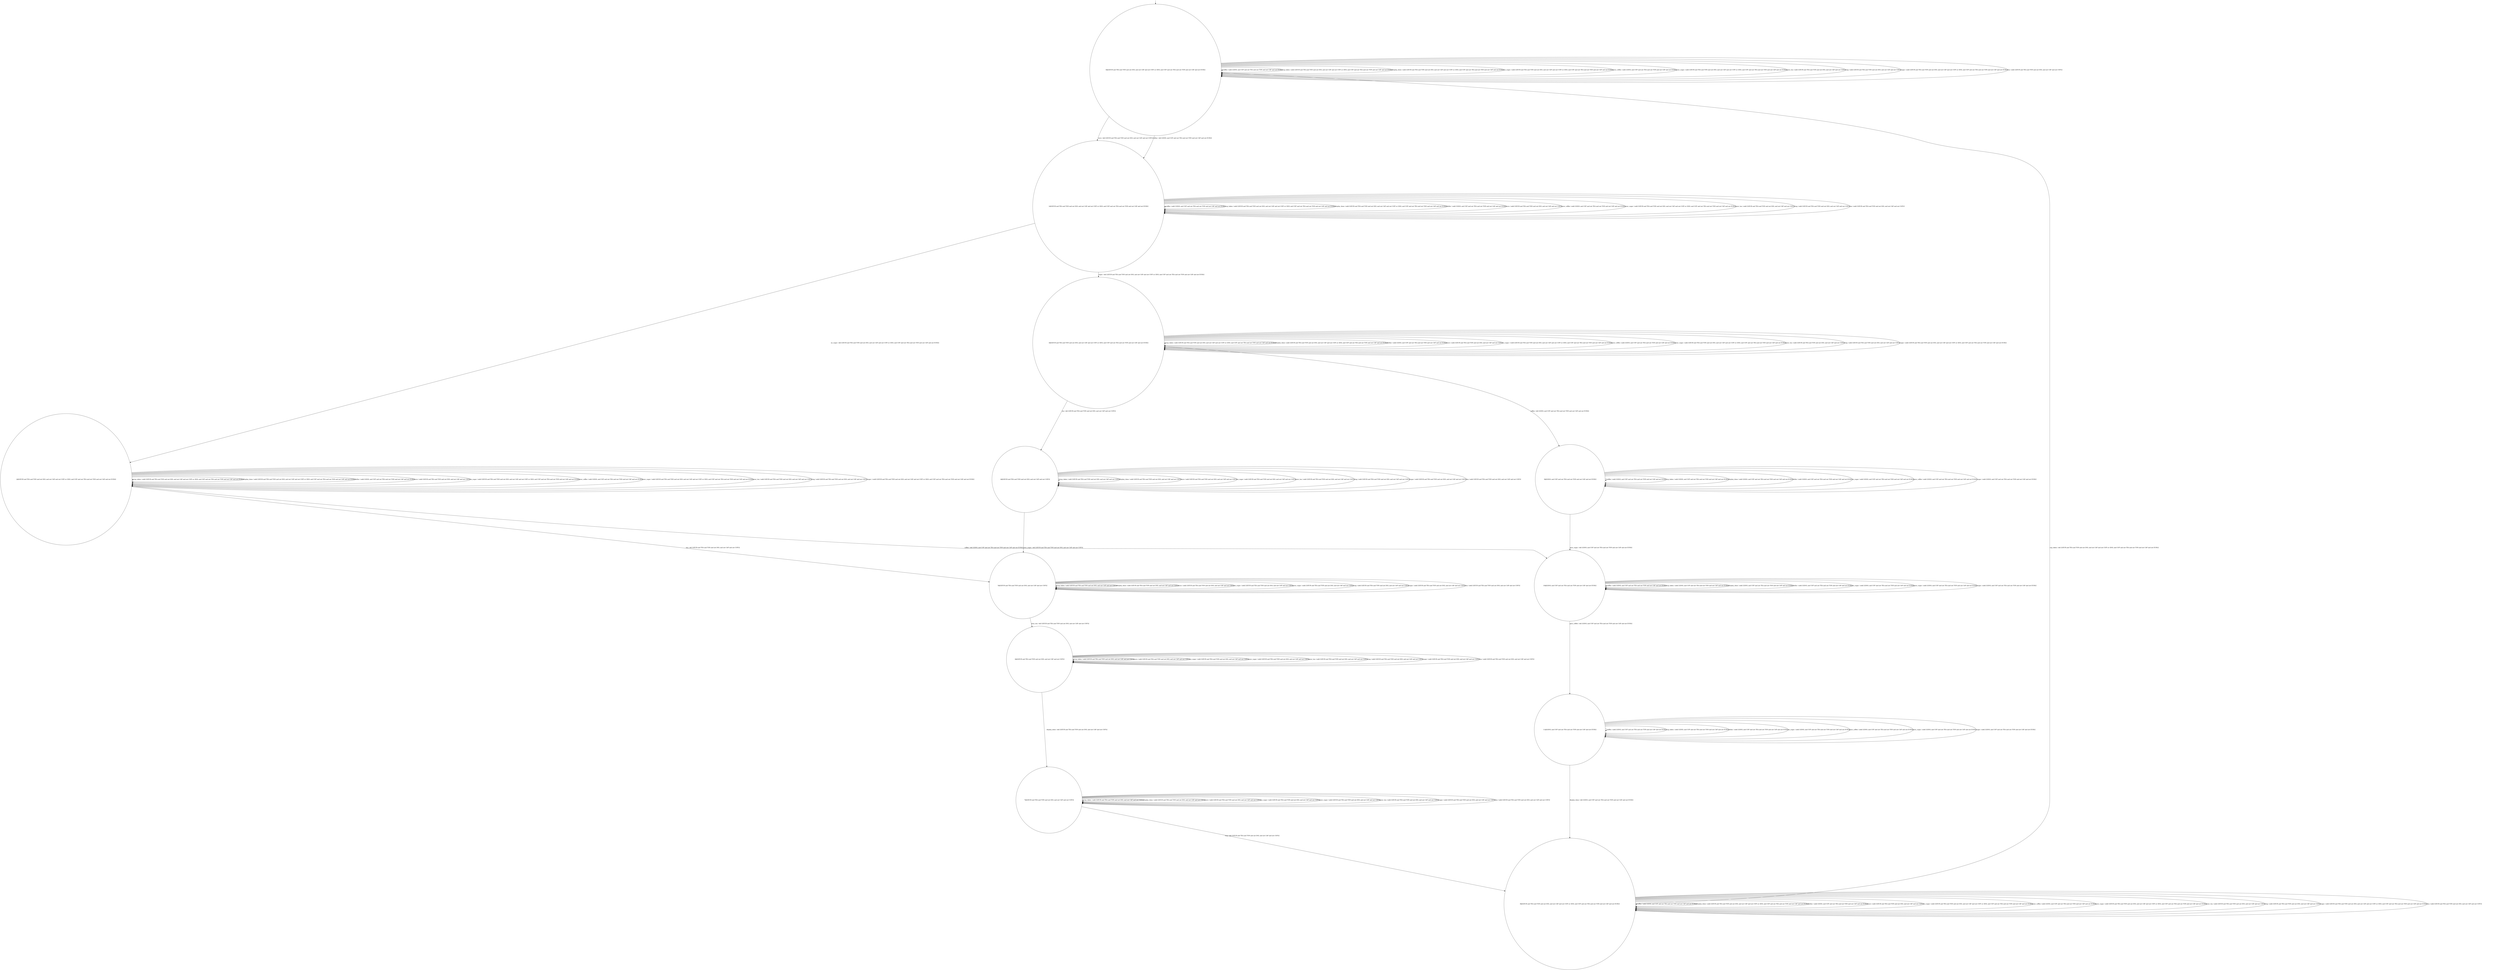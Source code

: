 digraph g {
	edge [lblstyle="above, sloped"];
	s0 [shape="circle" label="0@[((EUR and TEA and TON and not DOL and not CAP and not COF) or (DOL and COF and not TEA and not TON and not CAP and not EUR))]"];
	s1 [shape="circle" label="1@[((EUR and TEA and TON and not DOL and not CAP and not COF) or (DOL and COF and not TEA and not TON and not CAP and not EUR))]"];
	s2 [shape="circle" label="2@[((EUR and TEA and TON and not DOL and not CAP and not COF) or (DOL and COF and not TEA and not TON and not CAP and not EUR))]"];
	s3 [shape="circle" label="3@[((EUR and TEA and TON and not DOL and not CAP and not COF) or (DOL and COF and not TEA and not TON and not CAP and not EUR))]"];
	s4 [shape="circle" label="4@[((EUR and TEA and TON and not DOL and not CAP and not COF))]"];
	s5 [shape="circle" label="5@[((EUR and TEA and TON and not DOL and not CAP and not COF))]"];
	s6 [shape="circle" label="6@[((EUR and TEA and TON and not DOL and not CAP and not COF))]"];
	s7 [shape="circle" label="7@[((EUR and TEA and TON and not DOL and not CAP and not COF))]"];
	s8 [shape="circle" label="8@[((EUR and TEA and TON and not DOL and not CAP and not COF) or (DOL and COF and not TEA and not TON and not CAP and not EUR))]"];
	s9 [shape="circle" label="9@[((DOL and COF and not TEA and not TON and not CAP and not EUR))]"];
	s10 [shape="circle" label="10@[((DOL and COF and not TEA and not TON and not CAP and not EUR))]"];
	s11 [shape="circle" label="11@[((DOL and COF and not TEA and not TON and not CAP and not EUR))]"];
	s0 -> s0 [label="coffee / nok() [((DOL and COF and not TEA and not TON and not CAP and not EUR))]"];
	s0 -> s0 [label="cup_taken / nok() [((EUR and TEA and TON and not DOL and not CAP and not COF) or (DOL and COF and not TEA and not TON and not CAP and not EUR))]"];
	s0 -> s0 [label="display_done / nok() [((EUR and TEA and TON and not DOL and not CAP and not COF) or (DOL and COF and not TEA and not TON and not CAP and not EUR))]"];
	s0 -> s1 [label="dollar / ok() [((DOL and COF and not TEA and not TON and not CAP and not EUR))]"];
	s0 -> s1 [label="euro / ok() [((EUR and TEA and TON and not DOL and not CAP and not COF))]"];
	s0 -> s0 [label="no_sugar / nok() [((EUR and TEA and TON and not DOL and not CAP and not COF) or (DOL and COF and not TEA and not TON and not CAP and not EUR))]"];
	s0 -> s0 [label="pour_coffee / nok() [((DOL and COF and not TEA and not TON and not CAP and not EUR))]"];
	s0 -> s0 [label="pour_sugar / nok() [((EUR and TEA and TON and not DOL and not CAP and not COF) or (DOL and COF and not TEA and not TON and not CAP and not EUR))]"];
	s0 -> s0 [label="pour_tea / nok() [((EUR and TEA and TON and not DOL and not CAP and not COF))]"];
	s0 -> s0 [label="ring / nok() [((EUR and TEA and TON and not DOL and not CAP and not COF))]"];
	s0 -> s0 [label="sugar / nok() [((EUR and TEA and TON and not DOL and not CAP and not COF) or (DOL and COF and not TEA and not TON and not CAP and not EUR))]"];
	s0 -> s0 [label="tea / nok() [((EUR and TEA and TON and not DOL and not CAP and not COF))]"];
	s1 -> s1 [label="coffee / nok() [((DOL and COF and not TEA and not TON and not CAP and not EUR))]"];
	s1 -> s1 [label="cup_taken / nok() [((EUR and TEA and TON and not DOL and not CAP and not COF) or (DOL and COF and not TEA and not TON and not CAP and not EUR))]"];
	s1 -> s1 [label="display_done / nok() [((EUR and TEA and TON and not DOL and not CAP and not COF) or (DOL and COF and not TEA and not TON and not CAP and not EUR))]"];
	s1 -> s1 [label="dollar / nok() [((DOL and COF and not TEA and not TON and not CAP and not EUR))]"];
	s1 -> s1 [label="euro / nok() [((EUR and TEA and TON and not DOL and not CAP and not COF))]"];
	s1 -> s2 [label="no_sugar / ok() [((EUR and TEA and TON and not DOL and not CAP and not COF) or (DOL and COF and not TEA and not TON and not CAP and not EUR))]"];
	s1 -> s1 [label="pour_coffee / nok() [((DOL and COF and not TEA and not TON and not CAP and not EUR))]"];
	s1 -> s1 [label="pour_sugar / nok() [((EUR and TEA and TON and not DOL and not CAP and not COF) or (DOL and COF and not TEA and not TON and not CAP and not EUR))]"];
	s1 -> s1 [label="pour_tea / nok() [((EUR and TEA and TON and not DOL and not CAP and not COF))]"];
	s1 -> s1 [label="ring / nok() [((EUR and TEA and TON and not DOL and not CAP and not COF))]"];
	s1 -> s3 [label="sugar / ok() [((EUR and TEA and TON and not DOL and not CAP and not COF) or (DOL and COF and not TEA and not TON and not CAP and not EUR))]"];
	s1 -> s1 [label="tea / nok() [((EUR and TEA and TON and not DOL and not CAP and not COF))]"];
	s2 -> s10 [label="coffee / ok() [((DOL and COF and not TEA and not TON and not CAP and not EUR))]"];
	s2 -> s2 [label="cup_taken / nok() [((EUR and TEA and TON and not DOL and not CAP and not COF) or (DOL and COF and not TEA and not TON and not CAP and not EUR))]"];
	s2 -> s2 [label="display_done / nok() [((EUR and TEA and TON and not DOL and not CAP and not COF) or (DOL and COF and not TEA and not TON and not CAP and not EUR))]"];
	s2 -> s2 [label="dollar / nok() [((DOL and COF and not TEA and not TON and not CAP and not EUR))]"];
	s2 -> s2 [label="euro / nok() [((EUR and TEA and TON and not DOL and not CAP and not COF))]"];
	s2 -> s2 [label="no_sugar / nok() [((EUR and TEA and TON and not DOL and not CAP and not COF) or (DOL and COF and not TEA and not TON and not CAP and not EUR))]"];
	s2 -> s2 [label="pour_coffee / nok() [((DOL and COF and not TEA and not TON and not CAP and not EUR))]"];
	s2 -> s2 [label="pour_sugar / nok() [((EUR and TEA and TON and not DOL and not CAP and not COF) or (DOL and COF and not TEA and not TON and not CAP and not EUR))]"];
	s2 -> s2 [label="pour_tea / nok() [((EUR and TEA and TON and not DOL and not CAP and not COF))]"];
	s2 -> s2 [label="ring / nok() [((EUR and TEA and TON and not DOL and not CAP and not COF))]"];
	s2 -> s2 [label="sugar / void() [((EUR and TEA and TON and not DOL and not CAP and not COF) or (DOL and COF and not TEA and not TON and not CAP and not EUR))]"];
	s2 -> s5 [label="tea / ok() [((EUR and TEA and TON and not DOL and not CAP and not COF))]"];
	s3 -> s9 [label="coffee / ok() [((DOL and COF and not TEA and not TON and not CAP and not EUR))]"];
	s3 -> s3 [label="cup_taken / nok() [((EUR and TEA and TON and not DOL and not CAP and not COF) or (DOL and COF and not TEA and not TON and not CAP and not EUR))]"];
	s3 -> s3 [label="display_done / nok() [((EUR and TEA and TON and not DOL and not CAP and not COF) or (DOL and COF and not TEA and not TON and not CAP and not EUR))]"];
	s3 -> s3 [label="dollar / nok() [((DOL and COF and not TEA and not TON and not CAP and not EUR))]"];
	s3 -> s3 [label="euro / nok() [((EUR and TEA and TON and not DOL and not CAP and not COF))]"];
	s3 -> s3 [label="no_sugar / void() [((EUR and TEA and TON and not DOL and not CAP and not COF) or (DOL and COF and not TEA and not TON and not CAP and not EUR))]"];
	s3 -> s3 [label="pour_coffee / nok() [((DOL and COF and not TEA and not TON and not CAP and not EUR))]"];
	s3 -> s3 [label="pour_sugar / nok() [((EUR and TEA and TON and not DOL and not CAP and not COF) or (DOL and COF and not TEA and not TON and not CAP and not EUR))]"];
	s3 -> s3 [label="pour_tea / nok() [((EUR and TEA and TON and not DOL and not CAP and not COF))]"];
	s3 -> s3 [label="ring / nok() [((EUR and TEA and TON and not DOL and not CAP and not COF))]"];
	s3 -> s3 [label="sugar / nok() [((EUR and TEA and TON and not DOL and not CAP and not COF) or (DOL and COF and not TEA and not TON and not CAP and not EUR))]"];
	s3 -> s4 [label="tea / ok() [((EUR and TEA and TON and not DOL and not CAP and not COF))]"];
	s4 -> s4 [label="cup_taken / nok() [((EUR and TEA and TON and not DOL and not CAP and not COF))]"];
	s4 -> s4 [label="display_done / nok() [((EUR and TEA and TON and not DOL and not CAP and not COF))]"];
	s4 -> s4 [label="euro / nok() [((EUR and TEA and TON and not DOL and not CAP and not COF))]"];
	s4 -> s4 [label="no_sugar / nok() [((EUR and TEA and TON and not DOL and not CAP and not COF))]"];
	s4 -> s5 [label="pour_sugar / ok() [((EUR and TEA and TON and not DOL and not CAP and not COF))]"];
	s4 -> s4 [label="pour_tea / nok() [((EUR and TEA and TON and not DOL and not CAP and not COF))]"];
	s4 -> s4 [label="ring / nok() [((EUR and TEA and TON and not DOL and not CAP and not COF))]"];
	s4 -> s4 [label="sugar / nok() [((EUR and TEA and TON and not DOL and not CAP and not COF))]"];
	s4 -> s4 [label="tea / nok() [((EUR and TEA and TON and not DOL and not CAP and not COF))]"];
	s5 -> s5 [label="cup_taken / nok() [((EUR and TEA and TON and not DOL and not CAP and not COF))]"];
	s5 -> s5 [label="display_done / nok() [((EUR and TEA and TON and not DOL and not CAP and not COF))]"];
	s5 -> s5 [label="euro / nok() [((EUR and TEA and TON and not DOL and not CAP and not COF))]"];
	s5 -> s5 [label="no_sugar / nok() [((EUR and TEA and TON and not DOL and not CAP and not COF))]"];
	s5 -> s5 [label="pour_sugar / nok() [((EUR and TEA and TON and not DOL and not CAP and not COF))]"];
	s5 -> s6 [label="pour_tea / ok() [((EUR and TEA and TON and not DOL and not CAP and not COF))]"];
	s5 -> s5 [label="ring / nok() [((EUR and TEA and TON and not DOL and not CAP and not COF))]"];
	s5 -> s5 [label="sugar / nok() [((EUR and TEA and TON and not DOL and not CAP and not COF))]"];
	s5 -> s5 [label="tea / nok() [((EUR and TEA and TON and not DOL and not CAP and not COF))]"];
	s6 -> s6 [label="cup_taken / nok() [((EUR and TEA and TON and not DOL and not CAP and not COF))]"];
	s6 -> s7 [label="display_done / ok() [((EUR and TEA and TON and not DOL and not CAP and not COF))]"];
	s6 -> s6 [label="euro / nok() [((EUR and TEA and TON and not DOL and not CAP and not COF))]"];
	s6 -> s6 [label="no_sugar / nok() [((EUR and TEA and TON and not DOL and not CAP and not COF))]"];
	s6 -> s6 [label="pour_sugar / nok() [((EUR and TEA and TON and not DOL and not CAP and not COF))]"];
	s6 -> s6 [label="pour_tea / nok() [((EUR and TEA and TON and not DOL and not CAP and not COF))]"];
	s6 -> s6 [label="ring / nok() [((EUR and TEA and TON and not DOL and not CAP and not COF))]"];
	s6 -> s6 [label="sugar / nok() [((EUR and TEA and TON and not DOL and not CAP and not COF))]"];
	s6 -> s6 [label="tea / nok() [((EUR and TEA and TON and not DOL and not CAP and not COF))]"];
	s7 -> s7 [label="cup_taken / nok() [((EUR and TEA and TON and not DOL and not CAP and not COF))]"];
	s7 -> s7 [label="display_done / nok() [((EUR and TEA and TON and not DOL and not CAP and not COF))]"];
	s7 -> s7 [label="euro / nok() [((EUR and TEA and TON and not DOL and not CAP and not COF))]"];
	s7 -> s7 [label="no_sugar / nok() [((EUR and TEA and TON and not DOL and not CAP and not COF))]"];
	s7 -> s7 [label="pour_sugar / nok() [((EUR and TEA and TON and not DOL and not CAP and not COF))]"];
	s7 -> s7 [label="pour_tea / nok() [((EUR and TEA and TON and not DOL and not CAP and not COF))]"];
	s7 -> s8 [label="ring / ok() [((EUR and TEA and TON and not DOL and not CAP and not COF))]"];
	s7 -> s7 [label="sugar / nok() [((EUR and TEA and TON and not DOL and not CAP and not COF))]"];
	s7 -> s7 [label="tea / nok() [((EUR and TEA and TON and not DOL and not CAP and not COF))]"];
	s8 -> s8 [label="coffee / nok() [((DOL and COF and not TEA and not TON and not CAP and not EUR))]"];
	s8 -> s0 [label="cup_taken / ok() [((EUR and TEA and TON and not DOL and not CAP and not COF) or (DOL and COF and not TEA and not TON and not CAP and not EUR))]"];
	s8 -> s8 [label="display_done / nok() [((EUR and TEA and TON and not DOL and not CAP and not COF) or (DOL and COF and not TEA and not TON and not CAP and not EUR))]"];
	s8 -> s8 [label="dollar / nok() [((DOL and COF and not TEA and not TON and not CAP and not EUR))]"];
	s8 -> s8 [label="euro / nok() [((EUR and TEA and TON and not DOL and not CAP and not COF))]"];
	s8 -> s8 [label="no_sugar / nok() [((EUR and TEA and TON and not DOL and not CAP and not COF) or (DOL and COF and not TEA and not TON and not CAP and not EUR))]"];
	s8 -> s8 [label="pour_coffee / nok() [((DOL and COF and not TEA and not TON and not CAP and not EUR))]"];
	s8 -> s8 [label="pour_sugar / nok() [((EUR and TEA and TON and not DOL and not CAP and not COF) or (DOL and COF and not TEA and not TON and not CAP and not EUR))]"];
	s8 -> s8 [label="pour_tea / nok() [((EUR and TEA and TON and not DOL and not CAP and not COF))]"];
	s8 -> s8 [label="ring / nok() [((EUR and TEA and TON and not DOL and not CAP and not COF))]"];
	s8 -> s8 [label="sugar / nok() [((EUR and TEA and TON and not DOL and not CAP and not COF) or (DOL and COF and not TEA and not TON and not CAP and not EUR))]"];
	s8 -> s8 [label="tea / nok() [((EUR and TEA and TON and not DOL and not CAP and not COF))]"];
	s9 -> s9 [label="coffee / nok() [((DOL and COF and not TEA and not TON and not CAP and not EUR))]"];
	s9 -> s9 [label="cup_taken / nok() [((DOL and COF and not TEA and not TON and not CAP and not EUR))]"];
	s9 -> s9 [label="display_done / nok() [((DOL and COF and not TEA and not TON and not CAP and not EUR))]"];
	s9 -> s9 [label="dollar / nok() [((DOL and COF and not TEA and not TON and not CAP and not EUR))]"];
	s9 -> s9 [label="no_sugar / nok() [((DOL and COF and not TEA and not TON and not CAP and not EUR))]"];
	s9 -> s9 [label="pour_coffee / nok() [((DOL and COF and not TEA and not TON and not CAP and not EUR))]"];
	s9 -> s10 [label="pour_sugar / ok() [((DOL and COF and not TEA and not TON and not CAP and not EUR))]"];
	s9 -> s9 [label="sugar / nok() [((DOL and COF and not TEA and not TON and not CAP and not EUR))]"];
	s10 -> s10 [label="coffee / nok() [((DOL and COF and not TEA and not TON and not CAP and not EUR))]"];
	s10 -> s10 [label="cup_taken / nok() [((DOL and COF and not TEA and not TON and not CAP and not EUR))]"];
	s10 -> s10 [label="display_done / nok() [((DOL and COF and not TEA and not TON and not CAP and not EUR))]"];
	s10 -> s10 [label="dollar / nok() [((DOL and COF and not TEA and not TON and not CAP and not EUR))]"];
	s10 -> s10 [label="no_sugar / nok() [((DOL and COF and not TEA and not TON and not CAP and not EUR))]"];
	s10 -> s11 [label="pour_coffee / ok() [((DOL and COF and not TEA and not TON and not CAP and not EUR))]"];
	s10 -> s10 [label="pour_sugar / nok() [((DOL and COF and not TEA and not TON and not CAP and not EUR))]"];
	s10 -> s10 [label="sugar / nok() [((DOL and COF and not TEA and not TON and not CAP and not EUR))]"];
	s11 -> s11 [label="coffee / nok() [((DOL and COF and not TEA and not TON and not CAP and not EUR))]"];
	s11 -> s11 [label="cup_taken / nok() [((DOL and COF and not TEA and not TON and not CAP and not EUR))]"];
	s11 -> s8 [label="display_done / ok() [((DOL and COF and not TEA and not TON and not CAP and not EUR))]"];
	s11 -> s11 [label="dollar / nok() [((DOL and COF and not TEA and not TON and not CAP and not EUR))]"];
	s11 -> s11 [label="no_sugar / nok() [((DOL and COF and not TEA and not TON and not CAP and not EUR))]"];
	s11 -> s11 [label="pour_coffee / nok() [((DOL and COF and not TEA and not TON and not CAP and not EUR))]"];
	s11 -> s11 [label="pour_sugar / nok() [((DOL and COF and not TEA and not TON and not CAP and not EUR))]"];
	s11 -> s11 [label="sugar / nok() [((DOL and COF and not TEA and not TON and not CAP and not EUR))]"];
	__start0 [label="" shape="none" width="0" height="0"];
	__start0 -> s0;
}